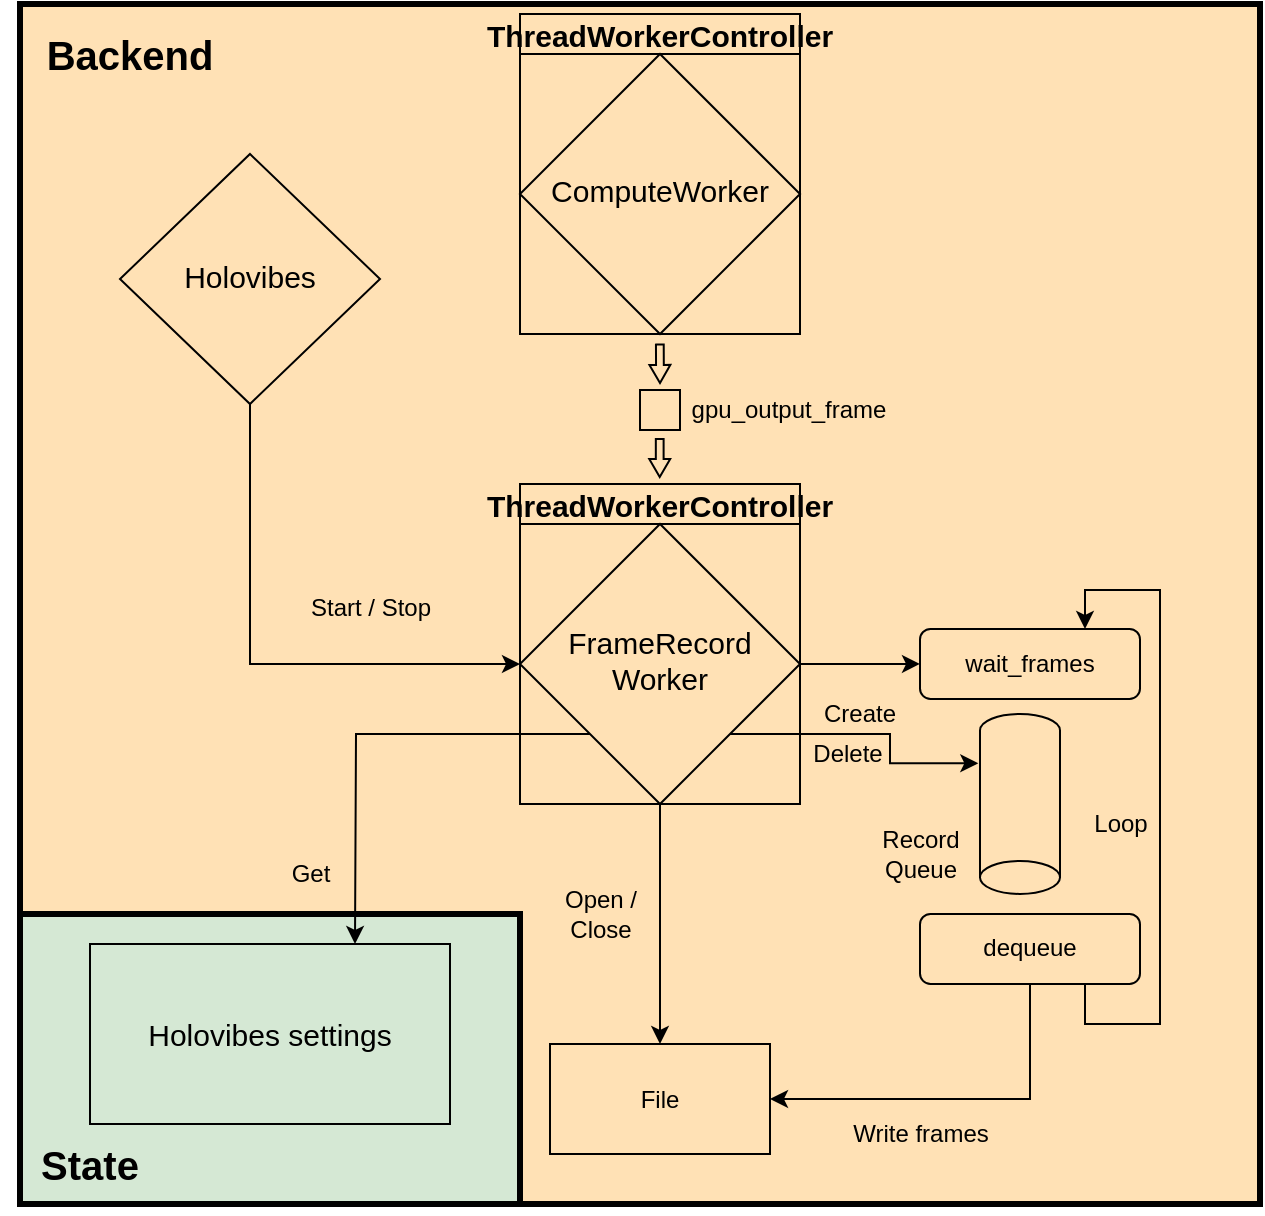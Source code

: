 <mxfile version="24.8.1">
  <diagram id="C5RBs43oDa-KdzZeNtuy" name="Page-1">
    <mxGraphModel dx="1969" dy="868" grid="1" gridSize="10" guides="1" tooltips="1" connect="1" arrows="1" fold="1" page="1" pageScale="1" pageWidth="827" pageHeight="1169" math="0" shadow="0">
      <root>
        <mxCell id="WIyWlLk6GJQsqaUBKTNV-0" />
        <mxCell id="WIyWlLk6GJQsqaUBKTNV-1" parent="WIyWlLk6GJQsqaUBKTNV-0" />
        <mxCell id="rreLluVZzKKJRqWr5zo1-43" value="" style="rounded=0;whiteSpace=wrap;html=1;strokeWidth=3;fillColor=#FFE1B5;" parent="WIyWlLk6GJQsqaUBKTNV-1" vertex="1">
          <mxGeometry x="30" y="130" width="620" height="600" as="geometry" />
        </mxCell>
        <mxCell id="rreLluVZzKKJRqWr5zo1-41" value="" style="rounded=0;whiteSpace=wrap;html=1;fillColor=#D5E8D4;strokeWidth=3;" parent="WIyWlLk6GJQsqaUBKTNV-1" vertex="1">
          <mxGeometry x="30" y="585" width="250" height="145" as="geometry" />
        </mxCell>
        <mxCell id="rreLluVZzKKJRqWr5zo1-45" style="edgeStyle=orthogonalEdgeStyle;rounded=0;orthogonalLoop=1;jettySize=auto;html=1;exitX=0.5;exitY=1;exitDx=0;exitDy=0;entryX=1;entryY=0.5;entryDx=0;entryDy=0;" parent="WIyWlLk6GJQsqaUBKTNV-1" source="rreLluVZzKKJRqWr5zo1-3" target="rreLluVZzKKJRqWr5zo1-5" edge="1">
          <mxGeometry relative="1" as="geometry" />
        </mxCell>
        <mxCell id="rreLluVZzKKJRqWr5zo1-3" value="Holovibes" style="rhombus;whiteSpace=wrap;html=1;shadow=0;fontFamily=Helvetica;fontSize=15;align=center;strokeWidth=1;spacing=6;spacingTop=-4;fillColor=none;" parent="WIyWlLk6GJQsqaUBKTNV-1" vertex="1">
          <mxGeometry x="80" y="205" width="130" height="125" as="geometry" />
        </mxCell>
        <mxCell id="rreLluVZzKKJRqWr5zo1-4" value="ThreadWorkerController" style="swimlane;labelBackgroundColor=none;fontSize=15;fontColor=none;startSize=20;fillColor=none;" parent="WIyWlLk6GJQsqaUBKTNV-1" vertex="1">
          <mxGeometry x="280" y="370" width="140" height="160" as="geometry">
            <mxRectangle x="740" y="510" width="190" height="23" as="alternateBounds" />
          </mxGeometry>
        </mxCell>
        <mxCell id="rreLluVZzKKJRqWr5zo1-5" value="&lt;div style=&quot;font-size: 15px&quot;&gt;FrameRecord&lt;br&gt;Worker&lt;/div&gt;" style="rhombus;whiteSpace=wrap;html=1;shadow=0;fontFamily=Helvetica;fontSize=15;align=center;strokeWidth=1;spacing=6;spacingTop=-4;direction=west;fillColor=none;" parent="rreLluVZzKKJRqWr5zo1-4" vertex="1">
          <mxGeometry y="20" width="140" height="140" as="geometry" />
        </mxCell>
        <mxCell id="rreLluVZzKKJRqWr5zo1-7" value="Get" style="text;html=1;align=center;verticalAlign=middle;resizable=0;points=[];autosize=1;strokeColor=none;fillColor=none;" parent="WIyWlLk6GJQsqaUBKTNV-1" vertex="1">
          <mxGeometry x="160" y="554.97" width="30" height="20" as="geometry" />
        </mxCell>
        <mxCell id="rreLluVZzKKJRqWr5zo1-9" value="&lt;div style=&quot;font-size: 15px;&quot;&gt;Holovibes settings&lt;/div&gt;" style="whiteSpace=wrap;html=1;fontSize=15;fillColor=none;" parent="WIyWlLk6GJQsqaUBKTNV-1" vertex="1">
          <mxGeometry x="65" y="600" width="180" height="90" as="geometry" />
        </mxCell>
        <mxCell id="rreLluVZzKKJRqWr5zo1-12" value="ThreadWorkerController" style="swimlane;labelBackgroundColor=none;fontSize=15;fontColor=none;startSize=20;fillColor=none;" parent="WIyWlLk6GJQsqaUBKTNV-1" vertex="1">
          <mxGeometry x="280" y="135" width="140" height="160" as="geometry">
            <mxRectangle x="230" y="520" width="190" height="23" as="alternateBounds" />
          </mxGeometry>
        </mxCell>
        <mxCell id="rreLluVZzKKJRqWr5zo1-13" value="ComputeWorker" style="rhombus;whiteSpace=wrap;html=1;shadow=0;fontFamily=Helvetica;fontSize=15;align=center;strokeWidth=1;spacing=6;spacingTop=-4;direction=west;fillColor=none;" parent="rreLluVZzKKJRqWr5zo1-12" vertex="1">
          <mxGeometry y="20" width="140" height="140" as="geometry" />
        </mxCell>
        <mxCell id="rreLluVZzKKJRqWr5zo1-14" value="Start / Stop" style="text;html=1;align=center;verticalAlign=middle;resizable=0;points=[];autosize=1;strokeColor=none;fillColor=none;" parent="WIyWlLk6GJQsqaUBKTNV-1" vertex="1">
          <mxGeometry x="170" y="422.47" width="70" height="20" as="geometry" />
        </mxCell>
        <mxCell id="rreLluVZzKKJRqWr5zo1-18" value="File" style="rounded=0;whiteSpace=wrap;html=1;fillColor=none;" parent="WIyWlLk6GJQsqaUBKTNV-1" vertex="1">
          <mxGeometry x="295" y="650" width="110" height="55" as="geometry" />
        </mxCell>
        <mxCell id="rreLluVZzKKJRqWr5zo1-36" style="edgeStyle=orthogonalEdgeStyle;rounded=0;orthogonalLoop=1;jettySize=auto;html=1;exitX=0.5;exitY=1;exitDx=0;exitDy=0;entryX=1;entryY=0.5;entryDx=0;entryDy=0;" parent="WIyWlLk6GJQsqaUBKTNV-1" source="rreLluVZzKKJRqWr5zo1-21" target="rreLluVZzKKJRqWr5zo1-18" edge="1">
          <mxGeometry relative="1" as="geometry" />
        </mxCell>
        <mxCell id="rreLluVZzKKJRqWr5zo1-39" style="edgeStyle=orthogonalEdgeStyle;rounded=0;orthogonalLoop=1;jettySize=auto;html=1;exitX=0.75;exitY=1;exitDx=0;exitDy=0;entryX=0.75;entryY=0;entryDx=0;entryDy=0;" parent="WIyWlLk6GJQsqaUBKTNV-1" source="rreLluVZzKKJRqWr5zo1-21" target="rreLluVZzKKJRqWr5zo1-34" edge="1">
          <mxGeometry relative="1" as="geometry">
            <Array as="points">
              <mxPoint x="563" y="640" />
              <mxPoint x="600" y="640" />
              <mxPoint x="600" y="423" />
              <mxPoint x="563" y="423" />
            </Array>
          </mxGeometry>
        </mxCell>
        <mxCell id="rreLluVZzKKJRqWr5zo1-21" value="dequeue" style="rounded=1;whiteSpace=wrap;html=1;fillColor=none;" parent="WIyWlLk6GJQsqaUBKTNV-1" vertex="1">
          <mxGeometry x="480" y="584.97" width="110" height="35" as="geometry" />
        </mxCell>
        <mxCell id="rreLluVZzKKJRqWr5zo1-23" value="Write frames" style="text;html=1;align=center;verticalAlign=middle;resizable=0;points=[];autosize=1;strokeColor=none;fillColor=none;" parent="WIyWlLk6GJQsqaUBKTNV-1" vertex="1">
          <mxGeometry x="435" y="685" width="90" height="20" as="geometry" />
        </mxCell>
        <mxCell id="rreLluVZzKKJRqWr5zo1-25" style="edgeStyle=orthogonalEdgeStyle;rounded=0;orthogonalLoop=1;jettySize=auto;html=1;exitX=1;exitY=0;exitDx=0;exitDy=0;entryX=0.75;entryY=0;entryDx=0;entryDy=0;" parent="WIyWlLk6GJQsqaUBKTNV-1" source="rreLluVZzKKJRqWr5zo1-5" edge="1">
          <mxGeometry relative="1" as="geometry">
            <mxPoint x="197.5" y="600" as="targetPoint" />
          </mxGeometry>
        </mxCell>
        <mxCell id="rreLluVZzKKJRqWr5zo1-26" value="&lt;font style=&quot;font-size: 20px&quot;&gt;&lt;b&gt;State&lt;/b&gt;&lt;/font&gt;" style="text;html=1;strokeColor=none;fillColor=none;align=center;verticalAlign=middle;whiteSpace=wrap;rounded=0;labelBackgroundColor=none;fontSize=14;fontColor=default;" parent="WIyWlLk6GJQsqaUBKTNV-1" vertex="1">
          <mxGeometry x="20" y="685" width="90" height="50" as="geometry" />
        </mxCell>
        <mxCell id="rreLluVZzKKJRqWr5zo1-27" value="&lt;font style=&quot;font-size: 20px&quot;&gt;&lt;b&gt;&lt;font style=&quot;font-size: 20px&quot;&gt;Backend&lt;/font&gt;&lt;/b&gt;&lt;/font&gt;" style="text;html=1;strokeColor=none;fillColor=none;align=center;verticalAlign=middle;whiteSpace=wrap;rounded=0;labelBackgroundColor=none;fontSize=14;fontColor=default;" parent="WIyWlLk6GJQsqaUBKTNV-1" vertex="1">
          <mxGeometry x="40" y="130" width="90" height="50" as="geometry" />
        </mxCell>
        <mxCell id="rreLluVZzKKJRqWr5zo1-28" value="gpu_output_frame" style="text;html=1;align=center;verticalAlign=middle;resizable=0;points=[];autosize=1;strokeColor=none;fillColor=none;" parent="WIyWlLk6GJQsqaUBKTNV-1" vertex="1">
          <mxGeometry x="354" y="318" width="120" height="30" as="geometry" />
        </mxCell>
        <mxCell id="rreLluVZzKKJRqWr5zo1-29" value="" style="strokeWidth=1;html=1;shape=mxgraph.flowchart.direct_data;whiteSpace=wrap;fontSize=11;direction=south;strokeColor=#000000;fillColor=none;" parent="WIyWlLk6GJQsqaUBKTNV-1" vertex="1">
          <mxGeometry x="510" y="484.97" width="40" height="90" as="geometry" />
        </mxCell>
        <mxCell id="rreLluVZzKKJRqWr5zo1-31" value="Open / &lt;br&gt;Close" style="text;html=1;align=center;verticalAlign=middle;resizable=0;points=[];autosize=1;strokeColor=none;fillColor=none;" parent="WIyWlLk6GJQsqaUBKTNV-1" vertex="1">
          <mxGeometry x="295" y="570" width="50" height="30" as="geometry" />
        </mxCell>
        <mxCell id="rreLluVZzKKJRqWr5zo1-32" value="Record&lt;br&gt;Queue" style="text;html=1;align=center;verticalAlign=middle;resizable=0;points=[];autosize=1;strokeColor=none;fillColor=none;" parent="WIyWlLk6GJQsqaUBKTNV-1" vertex="1">
          <mxGeometry x="450" y="540" width="60" height="30" as="geometry" />
        </mxCell>
        <mxCell id="rreLluVZzKKJRqWr5zo1-34" value="wait_frames" style="rounded=1;whiteSpace=wrap;html=1;fillColor=none;" parent="WIyWlLk6GJQsqaUBKTNV-1" vertex="1">
          <mxGeometry x="480" y="442.47" width="110" height="35" as="geometry" />
        </mxCell>
        <mxCell id="rreLluVZzKKJRqWr5zo1-35" style="edgeStyle=orthogonalEdgeStyle;rounded=0;orthogonalLoop=1;jettySize=auto;html=1;entryX=0;entryY=0.5;entryDx=0;entryDy=0;" parent="WIyWlLk6GJQsqaUBKTNV-1" source="rreLluVZzKKJRqWr5zo1-5" target="rreLluVZzKKJRqWr5zo1-34" edge="1">
          <mxGeometry relative="1" as="geometry" />
        </mxCell>
        <mxCell id="rreLluVZzKKJRqWr5zo1-37" style="edgeStyle=orthogonalEdgeStyle;rounded=0;orthogonalLoop=1;jettySize=auto;html=1;exitX=0.5;exitY=0;exitDx=0;exitDy=0;" parent="WIyWlLk6GJQsqaUBKTNV-1" source="rreLluVZzKKJRqWr5zo1-5" target="rreLluVZzKKJRqWr5zo1-18" edge="1">
          <mxGeometry relative="1" as="geometry" />
        </mxCell>
        <mxCell id="rreLluVZzKKJRqWr5zo1-40" value="Loop" style="text;html=1;align=center;verticalAlign=middle;resizable=0;points=[];autosize=1;strokeColor=none;fillColor=none;" parent="WIyWlLk6GJQsqaUBKTNV-1" vertex="1">
          <mxGeometry x="560" y="530" width="40" height="20" as="geometry" />
        </mxCell>
        <mxCell id="rreLluVZzKKJRqWr5zo1-47" style="edgeStyle=orthogonalEdgeStyle;rounded=0;orthogonalLoop=1;jettySize=auto;html=1;exitX=0;exitY=0;exitDx=0;exitDy=0;entryX=0.274;entryY=1.021;entryDx=0;entryDy=0;entryPerimeter=0;" parent="WIyWlLk6GJQsqaUBKTNV-1" source="rreLluVZzKKJRqWr5zo1-5" target="rreLluVZzKKJRqWr5zo1-29" edge="1">
          <mxGeometry relative="1" as="geometry" />
        </mxCell>
        <mxCell id="rreLluVZzKKJRqWr5zo1-48" value="Create" style="text;html=1;strokeColor=none;fillColor=none;align=center;verticalAlign=middle;whiteSpace=wrap;rounded=0;" parent="WIyWlLk6GJQsqaUBKTNV-1" vertex="1">
          <mxGeometry x="420" y="470" width="60" height="30" as="geometry" />
        </mxCell>
        <mxCell id="rreLluVZzKKJRqWr5zo1-51" value="Delete" style="text;html=1;strokeColor=none;fillColor=none;align=center;verticalAlign=middle;whiteSpace=wrap;rounded=0;" parent="WIyWlLk6GJQsqaUBKTNV-1" vertex="1">
          <mxGeometry x="414" y="490" width="60" height="30" as="geometry" />
        </mxCell>
        <mxCell id="0pCNEKJpTT-5YNVpE_Yy-0" value="" style="whiteSpace=wrap;html=1;aspect=fixed;fillColor=#FFE1B5;" vertex="1" parent="WIyWlLk6GJQsqaUBKTNV-1">
          <mxGeometry x="340" y="323" width="20" height="20" as="geometry" />
        </mxCell>
        <mxCell id="0pCNEKJpTT-5YNVpE_Yy-4" value="" style="endArrow=classic;html=1;rounded=0;shape=flexArrow;exitX=0.516;exitY=0.283;exitDx=0;exitDy=0;exitPerimeter=0;endWidth=5.586;endSize=2.681;width=3.889;" edge="1" parent="WIyWlLk6GJQsqaUBKTNV-1" source="rreLluVZzKKJRqWr5zo1-43">
          <mxGeometry width="50" height="50" relative="1" as="geometry">
            <mxPoint x="310" y="380" as="sourcePoint" />
            <mxPoint x="350" y="320" as="targetPoint" />
          </mxGeometry>
        </mxCell>
        <mxCell id="0pCNEKJpTT-5YNVpE_Yy-5" value="" style="endArrow=classic;html=1;rounded=0;shape=flexArrow;exitX=0.516;exitY=0.283;exitDx=0;exitDy=0;exitPerimeter=0;endWidth=5.586;endSize=2.681;width=3.889;" edge="1" parent="WIyWlLk6GJQsqaUBKTNV-1">
          <mxGeometry width="50" height="50" relative="1" as="geometry">
            <mxPoint x="349.86" y="347" as="sourcePoint" />
            <mxPoint x="349.86" y="367" as="targetPoint" />
          </mxGeometry>
        </mxCell>
      </root>
    </mxGraphModel>
  </diagram>
</mxfile>
